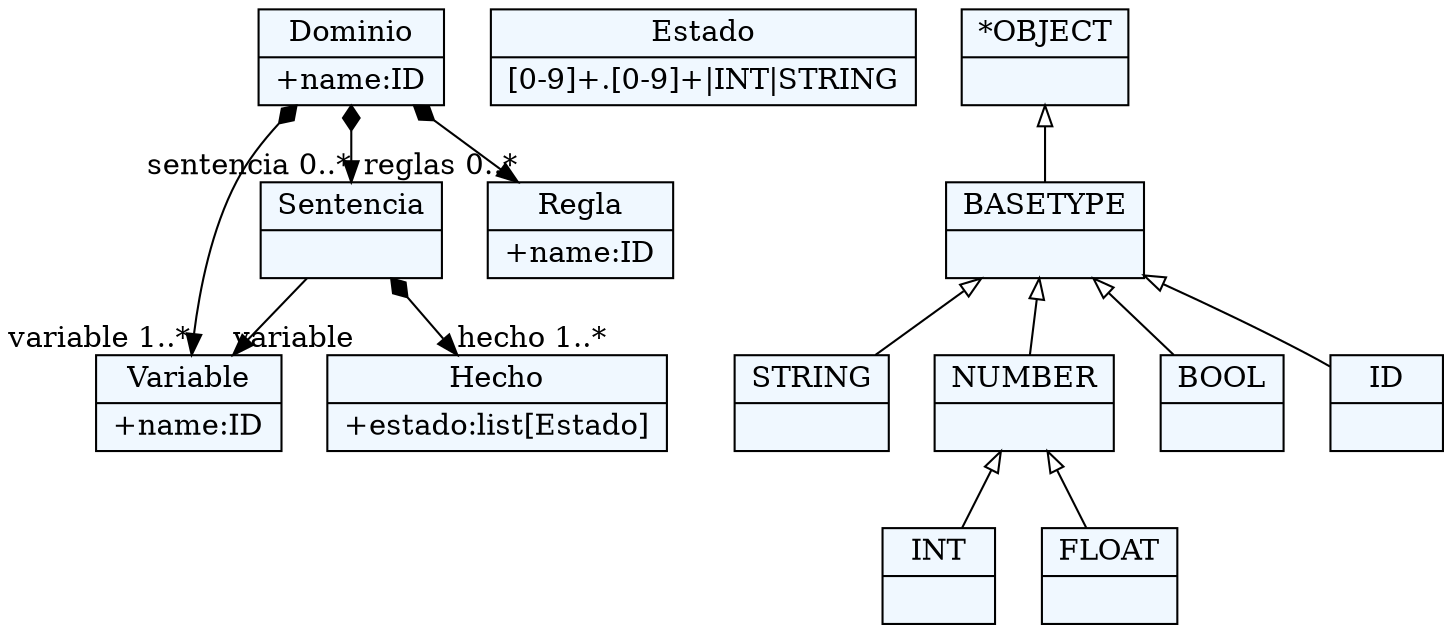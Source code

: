 
    digraph xtext {
    fontname = "Bitstream Vera Sans"
    fontsize = 8
    node[
        shape=record,
        style=filled,
        fillcolor=aliceblue
    ]
    nodesep = 0.3
    edge[dir=black,arrowtail=empty]


28642080 -> 28636160[headlabel="variable "]
28642080 -> 28648784[arrowtail=diamond, dir=both, headlabel="hecho 1..*"]
28642080[ label="{Sentencia|}"]

28624128 -> 28636160[arrowtail=diamond, dir=both, headlabel="variable 1..*"]
28624128 -> 28642080[arrowtail=diamond, dir=both, headlabel="sentencia 0..*"]
28624128 -> 28662064[arrowtail=diamond, dir=both, headlabel="reglas 0..*"]
28624128[ label="{Dominio|+name:ID\l}"]

28662064[ label="{Regla|+name:ID\l}"]

28648784[ label="{Hecho|+estado:list[Estado]\l}"]

28636160[ label="{Variable|+name:ID\l}"]

28657056[ label="{Estado|[0-9]+.[0-9]+\|INT\|STRING}"]

28205184[ label="{*OBJECT|}"]
28205184 -> 28202400 [dir=back]

28187696[ label="{STRING|}"]

28202400[ label="{BASETYPE|}"]
28202400 -> 28198832 [dir=back]
28202400 -> 28190480 [dir=back]
28202400 -> 28184912 [dir=back]
28202400 -> 28187696 [dir=back]

28193264[ label="{INT|}"]

28196048[ label="{FLOAT|}"]

28198832[ label="{NUMBER|}"]
28198832 -> 28196048 [dir=back]
28198832 -> 28193264 [dir=back]

28190480[ label="{BOOL|}"]

28184912[ label="{ID|}"]


}
